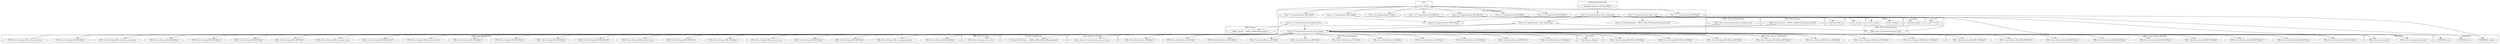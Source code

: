 digraph {
graph [overlap=false]
subgraph cluster_List_Util {
	label="List::Util";
	"List::Util::first";
}
subgraph cluster_MRO_Compat {
	label="MRO::Compat";
	"MRO::Compat::__ANON__[MRO/Compat.pm:41]";
}
subgraph cluster_DBIx_Class_ResultSource {
	label="DBIx::Class::ResultSource";
	"DBIx::Class::ResultSource::BEGIN@6";
	"DBIx::Class::ResultSource::BEGIN@14";
	"DBIx::Class::ResultSource::BEGIN@10";
	"DBIx::Class::ResultSource::BEGIN@13";
	"DBIx::Class::ResultSource::BEGIN@16";
	"DBIx::Class::ResultSource::BEGIN@3";
	"DBIx::Class::ResultSource::BEGIN@11";
	"DBIx::Class::ResultSource::BEGIN@9";
	"DBIx::Class::ResultSource::BEGIN@4";
	"DBIx::Class::ResultSource::BEGIN@7";
	"DBIx::Class::ResultSource::BEGIN@12";
}
subgraph cluster_KiokuDB_Backend_DBI {
	label="KiokuDB::Backend::DBI";
	"KiokuDB::Backend::DBI::BEGIN@26";
}
subgraph cluster_DBIx_Class_Componentised {
	label="DBIx::Class::Componentised";
	"DBIx::Class::Componentised::inject_base";
}
subgraph cluster_Sub_Name {
	label="Sub::Name";
	"Sub::Name::subname";
}
subgraph cluster_UNIVERSAL {
	label="UNIVERSAL";
	"UNIVERSAL::import";
	"UNIVERSAL::isa";
	"UNIVERSAL::can";
}
subgraph cluster_warnings {
	label="warnings";
	"warnings::import";
}
subgraph cluster_DBIx_Class_Schema_KiokuDB {
	label="DBIx::Class::Schema::KiokuDB";
	"DBIx::Class::Schema::KiokuDB::BEGIN@12";
	"DBIx::Class::Schema::KiokuDB::BEGIN@17";
	"DBIx::Class::Schema::KiokuDB::BEGIN@15";
	"DBIx::Class::Schema::KiokuDB::BEGIN@2";
	"DBIx::Class::Schema::KiokuDB::BEGIN@21";
	"DBIx::Class::Schema::KiokuDB::BEGIN@14";
	"DBIx::Class::Schema::KiokuDB::BEGIN@10";
	"DBIx::Class::Schema::KiokuDB::BEGIN@19";
	"DBIx::Class::Schema::KiokuDB::BEGIN@9";
}
subgraph cluster_DBIx_Class_Storage_DBI_SQLite {
	label="DBIx::Class::Storage::DBI::SQLite";
	"DBIx::Class::Storage::DBI::SQLite::BEGIN@4";
	"DBIx::Class::Storage::DBI::SQLite::BEGIN@11";
	"DBIx::Class::Storage::DBI::SQLite::BEGIN@3";
	"DBIx::Class::Storage::DBI::SQLite::BEGIN@6";
	"DBIx::Class::Storage::DBI::SQLite::BEGIN@10";
	"DBIx::Class::Storage::DBI::SQLite::BEGIN@9";
	"DBIx::Class::Storage::DBI::SQLite::BEGIN@7";
}
subgraph cluster_DBIx_Class_Storage_DBI {
	label="DBIx::Class::Storage::DBI";
	"DBIx::Class::Storage::DBI::BEGIN@16";
	"DBIx::Class::Storage::DBI::BEGIN@10";
	"DBIx::Class::Storage::DBI::BEGIN@15";
	"DBIx::Class::Storage::DBI::sql_limit_dialect";
	"DBIx::Class::Storage::DBI::BEGIN@1407";
	"DBIx::Class::Storage::DBI::sql_maker_class";
	"DBIx::Class::Storage::DBI::BEGIN@5";
	"DBIx::Class::Storage::DBI::BEGIN@4";
	"DBIx::Class::Storage::DBI::BEGIN@110";
	"DBIx::Class::Storage::DBI::BEGIN@14";
	"DBIx::Class::Storage::DBI::datetime_parser_type";
	"DBIx::Class::Storage::DBI::BEGIN@17";
	"DBIx::Class::Storage::DBI::BEGIN@12";
	"DBIx::Class::Storage::DBI::_use_join_optimizer";
	"DBIx::Class::Storage::DBI::BEGIN@8";
	"DBIx::Class::Storage::DBI::BEGIN@7";
	"DBIx::Class::Storage::DBI::sql_name_sep";
	"DBIx::Class::Storage::DBI::BEGIN@13";
	"DBIx::Class::Storage::DBI::BEGIN@11";
	"DBIx::Class::Storage::DBI::sql_quote_char";
	"DBIx::Class::Storage::DBI::_determine_driver";
	"DBIx::Class::Storage::DBI::BEGIN@109";
}
subgraph cluster_mro {
	label="mro";
	"mro::get_linear_isa";
	"mro::set_mro";
}
subgraph cluster_base {
	label="base";
	"base::import";
}
subgraph cluster_DBIx_Class {
	label="DBIx::Class";
	"DBIx::Class::mk_classdata";
	"DBIx::Class::component_base_class";
}
subgraph cluster_DBIx_Class_Schema {
	label="DBIx::Class::Schema";
	"DBIx::Class::Schema::__ANON__[DBIx/Class/Schema.pm:829]";
}
subgraph cluster_DBIx_Class_AccessorGroup {
	label="DBIx::Class::AccessorGroup";
	"DBIx::Class::AccessorGroup::get_component_class";
}
subgraph cluster_DBIx_Class_Storage {
	label="DBIx::Class::Storage";
	"DBIx::Class::Storage::cursor_class";
}
subgraph cluster_Class_C3_Componentised {
	label="Class::C3::Componentised";
	"Class::C3::Componentised::inject_base";
	"Class::C3::Componentised::load_components";
	"Class::C3::Componentised::BEGIN@50";
	"Class::C3::Componentised::BEGIN@198";
	"Class::C3::Componentised::BEGIN@51";
	"Class::C3::Componentised::__ANON__[Class/C3/Componentised.pm:199]";
	"Class::C3::Componentised::BEGIN@40";
	"Class::C3::Componentised::load_optional_class";
	"Class::C3::Componentised::CORE:match";
	"Class::C3::Componentised::CORE:qr";
	"Class::C3::Componentised::_load_components";
	"Class::C3::Componentised::BEGIN@48";
	"Class::C3::Componentised::BEGIN@41";
	"Class::C3::Componentised::ensure_class_loaded";
	"Class::C3::Componentised::BEGIN@133";
}
subgraph cluster_B_Hooks_EndOfScope {
	label="B::Hooks::EndOfScope";
	"B::Hooks::EndOfScope::__ANON__[B/Hooks/EndOfScope.pm:26]";
}
subgraph cluster_strict {
	label="strict";
	"strict::unimport";
	"strict::import";
}
subgraph cluster_Class_Accessor_Grouped {
	label="Class::Accessor::Grouped";
	"Class::Accessor::Grouped::mk_group_accessors";
}
"Class::C3::Componentised::ensure_class_loaded" -> "DBIx::Class::Storage::DBI::BEGIN@12";
"base::import" -> "Class::C3::Componentised::BEGIN@198";
"base::import" -> "Class::C3::Componentised::BEGIN@48";
"Class::C3::Componentised::_load_components" -> "Class::C3::Componentised::ensure_class_loaded";
"DBIx::Class::Schema::__ANON__[DBIx/Class/Schema.pm:829]" -> "Class::C3::Componentised::ensure_class_loaded";
"DBIx::Class::AccessorGroup::get_component_class" -> "Class::C3::Componentised::ensure_class_loaded";
"Class::C3::Componentised::load_optional_class" -> "Class::C3::Componentised::ensure_class_loaded";
"base::import" -> "Class::C3::Componentised::BEGIN@50";
"Class::C3::Componentised::ensure_class_loaded" -> "DBIx::Class::ResultSource::BEGIN@11";
"Class::C3::Componentised::ensure_class_loaded" -> "DBIx::Class::Storage::DBI::SQLite::BEGIN@6";
"Class::C3::Componentised::ensure_class_loaded" -> "DBIx::Class::Storage::DBI::SQLite::BEGIN@4";
"Class::C3::Componentised::ensure_class_loaded" -> "DBIx::Class::Storage::DBI::SQLite::BEGIN@9";
"Class::C3::Componentised::ensure_class_loaded" -> "DBIx::Class::Storage::DBI::datetime_parser_type";
"Class::C3::Componentised::_load_components" -> "DBIx::Class::Componentised::inject_base";
"Class::C3::Componentised::_load_components" -> "MRO::Compat::__ANON__[MRO/Compat.pm:41]";
"Class::C3::Componentised::ensure_class_loaded" -> "DBIx::Class::Storage::DBI::SQLite::BEGIN@10";
"Class::C3::Componentised::BEGIN@48" -> "UNIVERSAL::import";
"Class::C3::Componentised::ensure_class_loaded" -> "DBIx::Class::ResultSource::BEGIN@6";
"Class::C3::Componentised::inject_base" -> "mro::set_mro";
"Class::C3::Componentised::ensure_class_loaded" -> "DBIx::Class::Storage::DBI::BEGIN@8";
"Class::C3::Componentised::ensure_class_loaded" -> "DBIx::Class::Schema::KiokuDB::BEGIN@15";
"Class::C3::Componentised::ensure_class_loaded" -> "DBIx::Class::Storage::DBI::sql_limit_dialect";
"Class::C3::Componentised::ensure_class_loaded" -> "DBIx::Class::ResultSource::BEGIN@13";
"Class::C3::Componentised::ensure_class_loaded" -> "DBIx::Class::Schema::KiokuDB::BEGIN@17";
"Class::C3::Componentised::inject_base" -> "Class::C3::Componentised::__ANON__[Class/C3/Componentised.pm:199]";
"Class::C3::Componentised::ensure_class_loaded" -> "DBIx::Class::Storage::DBI::SQLite::BEGIN@7";
"Class::C3::Componentised::ensure_class_loaded" -> "DBIx::Class::Storage::cursor_class";
"Class::C3::Componentised::ensure_class_loaded" -> "DBIx::Class::ResultSource::BEGIN@9";
"Class::C3::Componentised::BEGIN@40" -> "strict::import";
"Class::C3::Componentised::ensure_class_loaded" -> "DBIx::Class::Storage::DBI::BEGIN@10";
"Class::C3::Componentised::ensure_class_loaded" -> "B::Hooks::EndOfScope::__ANON__[B/Hooks/EndOfScope.pm:26]";
"Class::C3::Componentised::ensure_class_loaded" -> "DBIx::Class::Storage::DBI::BEGIN@110";
"base::import" -> "Class::C3::Componentised::BEGIN@41";
"Class::C3::Componentised::ensure_class_loaded" -> "DBIx::Class::ResultSource::BEGIN@10";
"Class::C3::Componentised::ensure_class_loaded" -> "DBIx::Class::Storage::DBI::BEGIN@16";
"Class::C3::Componentised::ensure_class_loaded" -> "DBIx::Class::mk_classdata";
"Class::C3::Componentised::ensure_class_loaded" -> "DBIx::Class::Storage::DBI::_use_join_optimizer";
"Class::C3::Componentised::ensure_class_loaded" -> "DBIx::Class::Schema::KiokuDB::BEGIN@12";
"Class::C3::Componentised::ensure_class_loaded" -> "DBIx::Class::Schema::KiokuDB::BEGIN@21";
"Class::C3::Componentised::inject_base" -> "List::Util::first";
"base::import" -> "Class::C3::Componentised::BEGIN@51";
"Class::C3::Componentised::ensure_class_loaded" -> "DBIx::Class::Storage::DBI::BEGIN@5";
"Class::C3::Componentised::ensure_class_loaded" -> "DBIx::Class::Storage::DBI::sql_name_sep";
"Class::C3::Componentised::ensure_class_loaded" -> "DBIx::Class::ResultSource::BEGIN@7";
"DBIx::Class::Storage::DBI::_determine_driver" -> "Class::C3::Componentised::load_optional_class";
"Class::C3::Componentised::ensure_class_loaded" -> "DBIx::Class::Storage::DBI::BEGIN@11";
"Class::C3::Componentised::ensure_class_loaded" -> "UNIVERSAL::can";
"Class::C3::Componentised::ensure_class_loaded" -> "DBIx::Class::Schema::KiokuDB::BEGIN@19";
"Class::C3::Componentised::BEGIN@198" -> "strict::unimport";
"Class::C3::Componentised::BEGIN@133" -> "strict::unimport";
"Class::C3::Componentised::BEGIN@41" -> "warnings::import";
"Class::C3::Componentised::load_components" -> "DBIx::Class::component_base_class";
"Class::C3::Componentised::ensure_class_loaded" -> "DBIx::Class::Schema::KiokuDB::BEGIN@9";
"Class::C3::Componentised::ensure_class_loaded" -> "DBIx::Class::Storage::DBI::BEGIN@109";
"Class::C3::Componentised::ensure_class_loaded" -> "DBIx::Class::Storage::DBI::BEGIN@14";
"Class::C3::Componentised::ensure_class_loaded" -> "DBIx::Class::Schema::KiokuDB::BEGIN@10";
"base::import" -> "Class::C3::Componentised::CORE:qr";
"Class::C3::Componentised::ensure_class_loaded" -> "DBIx::Class::Schema::KiokuDB::BEGIN@14";
"Class::C3::Componentised::ensure_class_loaded" -> "DBIx::Class::Storage::DBI::BEGIN@7";
"Class::C3::Componentised::ensure_class_loaded" -> "DBIx::Class::Storage::DBI::BEGIN@13";
"Class::C3::Componentised::ensure_class_loaded" -> "DBIx::Class::Storage::DBI::sql_quote_char";
"Class::C3::Componentised::ensure_class_loaded" -> "DBIx::Class::Storage::DBI::SQLite::BEGIN@3";
"Class::C3::Componentised::ensure_class_loaded" -> "Class::Accessor::Grouped::mk_group_accessors";
"base::import" -> "Class::C3::Componentised::BEGIN@133";
"Class::C3::Componentised::ensure_class_loaded" -> "DBIx::Class::ResultSource::BEGIN@12";
"Class::C3::Componentised::ensure_class_loaded" -> "DBIx::Class::Storage::DBI::sql_maker_class";
"Class::C3::Componentised::inject_base" -> "UNIVERSAL::isa";
"Class::C3::Componentised::ensure_class_loaded" -> "DBIx::Class::Schema::KiokuDB::BEGIN@2";
"Class::C3::Componentised::ensure_class_loaded" -> "DBIx::Class::ResultSource::BEGIN@14";
"DBIx::Class::Componentised::inject_base" -> "Class::C3::Componentised::inject_base";
"Class::C3::Componentised::load_components" -> "Class::C3::Componentised::CORE:match";
"base::import" -> "Class::C3::Componentised::CORE:match";
"Class::C3::Componentised::ensure_class_loaded" -> "DBIx::Class::ResultSource::BEGIN@3";
"Class::C3::Componentised::ensure_class_loaded" -> "DBIx::Class::ResultSource::BEGIN@4";
"Class::C3::Componentised::ensure_class_loaded" -> "DBIx::Class::Storage::DBI::BEGIN@15";
"Class::C3::Componentised::ensure_class_loaded" -> "DBIx::Class::Storage::DBI::BEGIN@1407";
"Class::C3::Componentised::ensure_class_loaded" -> "DBIx::Class::Storage::DBI::SQLite::BEGIN@11";
"base::import" -> "Class::C3::Componentised::BEGIN@40";
"Class::C3::Componentised::ensure_class_loaded" -> "Sub::Name::subname";
"Class::C3::Componentised::ensure_class_loaded" -> "DBIx::Class::Storage::DBI::BEGIN@17";
"Class::C3::Componentised::load_components" -> "Class::C3::Componentised::_load_components";
"Class::C3::Componentised::ensure_class_loaded" -> "DBIx::Class::Storage::DBI::BEGIN@4";
"Class::C3::Componentised::ensure_class_loaded" -> "DBIx::Class::ResultSource::BEGIN@16";
"Class::C3::Componentised::inject_base" -> "mro::get_linear_isa";
"KiokuDB::Backend::DBI::BEGIN@26" -> "Class::C3::Componentised::load_components";
"DBIx::Class::Schema::KiokuDB::BEGIN@15" -> "Class::C3::Componentised::load_components";
}
